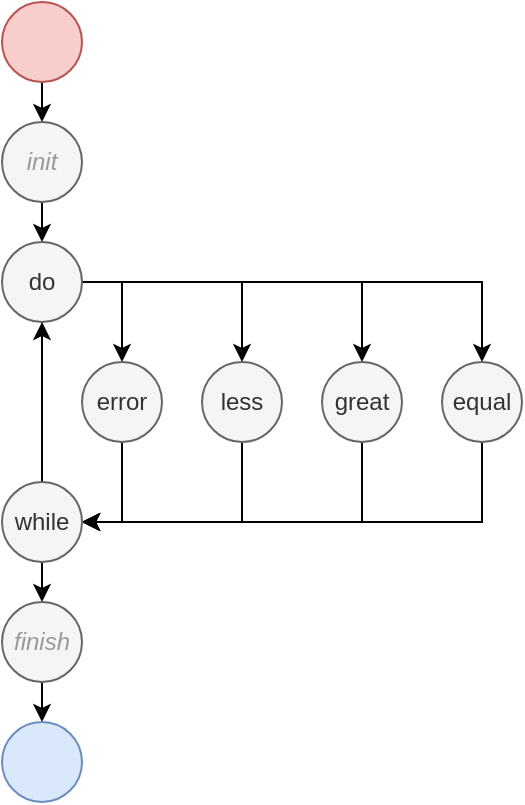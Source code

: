 <mxfile version="26.1.3">
  <diagram name="Page-1" id="hcrR39CQLYZ4ij5LqjmC">
    <mxGraphModel dx="454" dy="658" grid="1" gridSize="10" guides="1" tooltips="1" connect="1" arrows="1" fold="1" page="1" pageScale="1" pageWidth="827" pageHeight="1169" math="0" shadow="0">
      <root>
        <mxCell id="0" />
        <mxCell id="1" parent="0" />
        <mxCell id="0S4NocOhZDvytHcNB6KS-3" style="edgeStyle=orthogonalEdgeStyle;rounded=0;orthogonalLoop=1;jettySize=auto;html=1;exitX=0.5;exitY=1;exitDx=0;exitDy=0;entryX=0.5;entryY=0;entryDx=0;entryDy=0;" edge="1" parent="1" source="0S4NocOhZDvytHcNB6KS-1" target="0S4NocOhZDvytHcNB6KS-2">
          <mxGeometry relative="1" as="geometry" />
        </mxCell>
        <mxCell id="0S4NocOhZDvytHcNB6KS-1" value="" style="ellipse;whiteSpace=wrap;html=1;aspect=fixed;fillColor=#f8cecc;strokeColor=#b85450;" vertex="1" parent="1">
          <mxGeometry x="40" y="40" width="40" height="40" as="geometry" />
        </mxCell>
        <mxCell id="0S4NocOhZDvytHcNB6KS-5" style="edgeStyle=orthogonalEdgeStyle;rounded=0;orthogonalLoop=1;jettySize=auto;html=1;exitX=0.5;exitY=1;exitDx=0;exitDy=0;entryX=0.5;entryY=0;entryDx=0;entryDy=0;" edge="1" parent="1" source="0S4NocOhZDvytHcNB6KS-2" target="0S4NocOhZDvytHcNB6KS-4">
          <mxGeometry relative="1" as="geometry" />
        </mxCell>
        <mxCell id="0S4NocOhZDvytHcNB6KS-2" value="&lt;i style=&quot;color: rgb(153, 153, 153);&quot;&gt;init&lt;/i&gt;" style="ellipse;whiteSpace=wrap;html=1;aspect=fixed;fillColor=#f5f5f5;fontColor=#333333;strokeColor=#666666;" vertex="1" parent="1">
          <mxGeometry x="40" y="100" width="40" height="40" as="geometry" />
        </mxCell>
        <mxCell id="0S4NocOhZDvytHcNB6KS-17" style="edgeStyle=orthogonalEdgeStyle;rounded=0;orthogonalLoop=1;jettySize=auto;html=1;entryX=0.5;entryY=0;entryDx=0;entryDy=0;" edge="1" parent="1" source="0S4NocOhZDvytHcNB6KS-4" target="0S4NocOhZDvytHcNB6KS-7">
          <mxGeometry relative="1" as="geometry" />
        </mxCell>
        <mxCell id="0S4NocOhZDvytHcNB6KS-19" style="edgeStyle=orthogonalEdgeStyle;rounded=0;orthogonalLoop=1;jettySize=auto;html=1;exitX=1;exitY=0.5;exitDx=0;exitDy=0;entryX=0.5;entryY=0;entryDx=0;entryDy=0;" edge="1" parent="1" source="0S4NocOhZDvytHcNB6KS-4" target="0S4NocOhZDvytHcNB6KS-8">
          <mxGeometry relative="1" as="geometry" />
        </mxCell>
        <mxCell id="0S4NocOhZDvytHcNB6KS-20" style="edgeStyle=orthogonalEdgeStyle;rounded=0;orthogonalLoop=1;jettySize=auto;html=1;exitX=1;exitY=0.5;exitDx=0;exitDy=0;entryX=0.5;entryY=0;entryDx=0;entryDy=0;" edge="1" parent="1" source="0S4NocOhZDvytHcNB6KS-4" target="0S4NocOhZDvytHcNB6KS-9">
          <mxGeometry relative="1" as="geometry" />
        </mxCell>
        <mxCell id="0S4NocOhZDvytHcNB6KS-22" style="edgeStyle=orthogonalEdgeStyle;rounded=0;orthogonalLoop=1;jettySize=auto;html=1;exitX=1;exitY=0.5;exitDx=0;exitDy=0;entryX=0.5;entryY=0;entryDx=0;entryDy=0;" edge="1" parent="1" source="0S4NocOhZDvytHcNB6KS-4" target="0S4NocOhZDvytHcNB6KS-6">
          <mxGeometry relative="1" as="geometry">
            <Array as="points">
              <mxPoint x="100" y="180" />
            </Array>
          </mxGeometry>
        </mxCell>
        <mxCell id="0S4NocOhZDvytHcNB6KS-4" value="do" style="ellipse;whiteSpace=wrap;html=1;aspect=fixed;fillColor=#f5f5f5;fontColor=#333333;strokeColor=#666666;" vertex="1" parent="1">
          <mxGeometry x="40" y="160" width="40" height="40" as="geometry" />
        </mxCell>
        <mxCell id="0S4NocOhZDvytHcNB6KS-21" style="edgeStyle=orthogonalEdgeStyle;rounded=0;orthogonalLoop=1;jettySize=auto;html=1;entryX=1;entryY=0.5;entryDx=0;entryDy=0;" edge="1" parent="1" source="0S4NocOhZDvytHcNB6KS-6" target="0S4NocOhZDvytHcNB6KS-12">
          <mxGeometry relative="1" as="geometry" />
        </mxCell>
        <mxCell id="0S4NocOhZDvytHcNB6KS-6" value="error" style="ellipse;whiteSpace=wrap;html=1;aspect=fixed;fillColor=#f5f5f5;fontColor=#333333;strokeColor=#666666;" vertex="1" parent="1">
          <mxGeometry x="80" y="220" width="40" height="40" as="geometry" />
        </mxCell>
        <mxCell id="0S4NocOhZDvytHcNB6KS-23" style="edgeStyle=orthogonalEdgeStyle;rounded=0;orthogonalLoop=1;jettySize=auto;html=1;exitX=0.5;exitY=1;exitDx=0;exitDy=0;entryX=1;entryY=0.5;entryDx=0;entryDy=0;" edge="1" parent="1" source="0S4NocOhZDvytHcNB6KS-7" target="0S4NocOhZDvytHcNB6KS-12">
          <mxGeometry relative="1" as="geometry" />
        </mxCell>
        <mxCell id="0S4NocOhZDvytHcNB6KS-7" value="less" style="ellipse;whiteSpace=wrap;html=1;aspect=fixed;fillColor=#f5f5f5;fontColor=#333333;strokeColor=#666666;" vertex="1" parent="1">
          <mxGeometry x="140" y="220" width="40" height="40" as="geometry" />
        </mxCell>
        <mxCell id="0S4NocOhZDvytHcNB6KS-24" style="edgeStyle=orthogonalEdgeStyle;rounded=0;orthogonalLoop=1;jettySize=auto;html=1;exitX=0.5;exitY=1;exitDx=0;exitDy=0;entryX=1;entryY=0.5;entryDx=0;entryDy=0;" edge="1" parent="1" source="0S4NocOhZDvytHcNB6KS-8" target="0S4NocOhZDvytHcNB6KS-12">
          <mxGeometry relative="1" as="geometry" />
        </mxCell>
        <mxCell id="0S4NocOhZDvytHcNB6KS-8" value="great" style="ellipse;whiteSpace=wrap;html=1;aspect=fixed;fillColor=#f5f5f5;fontColor=#333333;strokeColor=#666666;" vertex="1" parent="1">
          <mxGeometry x="200" y="220" width="40" height="40" as="geometry" />
        </mxCell>
        <mxCell id="0S4NocOhZDvytHcNB6KS-25" style="edgeStyle=orthogonalEdgeStyle;rounded=0;orthogonalLoop=1;jettySize=auto;html=1;exitX=0.5;exitY=1;exitDx=0;exitDy=0;entryX=1;entryY=0.5;entryDx=0;entryDy=0;" edge="1" parent="1" source="0S4NocOhZDvytHcNB6KS-9" target="0S4NocOhZDvytHcNB6KS-12">
          <mxGeometry relative="1" as="geometry" />
        </mxCell>
        <mxCell id="0S4NocOhZDvytHcNB6KS-9" value="equal" style="ellipse;whiteSpace=wrap;html=1;aspect=fixed;fillColor=#f5f5f5;fontColor=#333333;strokeColor=#666666;" vertex="1" parent="1">
          <mxGeometry x="260" y="220" width="40" height="40" as="geometry" />
        </mxCell>
        <mxCell id="0S4NocOhZDvytHcNB6KS-26" style="edgeStyle=orthogonalEdgeStyle;rounded=0;orthogonalLoop=1;jettySize=auto;html=1;exitX=0.5;exitY=1;exitDx=0;exitDy=0;entryX=0.5;entryY=0;entryDx=0;entryDy=0;" edge="1" parent="1" source="0S4NocOhZDvytHcNB6KS-12" target="0S4NocOhZDvytHcNB6KS-13">
          <mxGeometry relative="1" as="geometry" />
        </mxCell>
        <mxCell id="0S4NocOhZDvytHcNB6KS-29" style="edgeStyle=orthogonalEdgeStyle;rounded=0;orthogonalLoop=1;jettySize=auto;html=1;exitX=0.5;exitY=0;exitDx=0;exitDy=0;entryX=0.5;entryY=1;entryDx=0;entryDy=0;" edge="1" parent="1" source="0S4NocOhZDvytHcNB6KS-12" target="0S4NocOhZDvytHcNB6KS-4">
          <mxGeometry relative="1" as="geometry" />
        </mxCell>
        <mxCell id="0S4NocOhZDvytHcNB6KS-12" value="while" style="ellipse;whiteSpace=wrap;html=1;aspect=fixed;fillColor=#f5f5f5;fontColor=#333333;strokeColor=#666666;" vertex="1" parent="1">
          <mxGeometry x="40" y="280" width="40" height="40" as="geometry" />
        </mxCell>
        <mxCell id="0S4NocOhZDvytHcNB6KS-28" style="edgeStyle=orthogonalEdgeStyle;rounded=0;orthogonalLoop=1;jettySize=auto;html=1;exitX=0.5;exitY=1;exitDx=0;exitDy=0;entryX=0.5;entryY=0;entryDx=0;entryDy=0;" edge="1" parent="1" source="0S4NocOhZDvytHcNB6KS-13" target="0S4NocOhZDvytHcNB6KS-27">
          <mxGeometry relative="1" as="geometry" />
        </mxCell>
        <mxCell id="0S4NocOhZDvytHcNB6KS-13" value="&lt;i&gt;&lt;span style=&quot;color: rgb(153, 153, 153);&quot;&gt;finish&lt;/span&gt;&lt;/i&gt;" style="ellipse;whiteSpace=wrap;html=1;aspect=fixed;fillColor=#f5f5f5;fontColor=#333333;strokeColor=#666666;" vertex="1" parent="1">
          <mxGeometry x="40" y="340" width="40" height="40" as="geometry" />
        </mxCell>
        <mxCell id="0S4NocOhZDvytHcNB6KS-27" value="" style="ellipse;whiteSpace=wrap;html=1;aspect=fixed;fillColor=#dae8fc;strokeColor=#6c8ebf;" vertex="1" parent="1">
          <mxGeometry x="40" y="400" width="40" height="40" as="geometry" />
        </mxCell>
      </root>
    </mxGraphModel>
  </diagram>
</mxfile>
